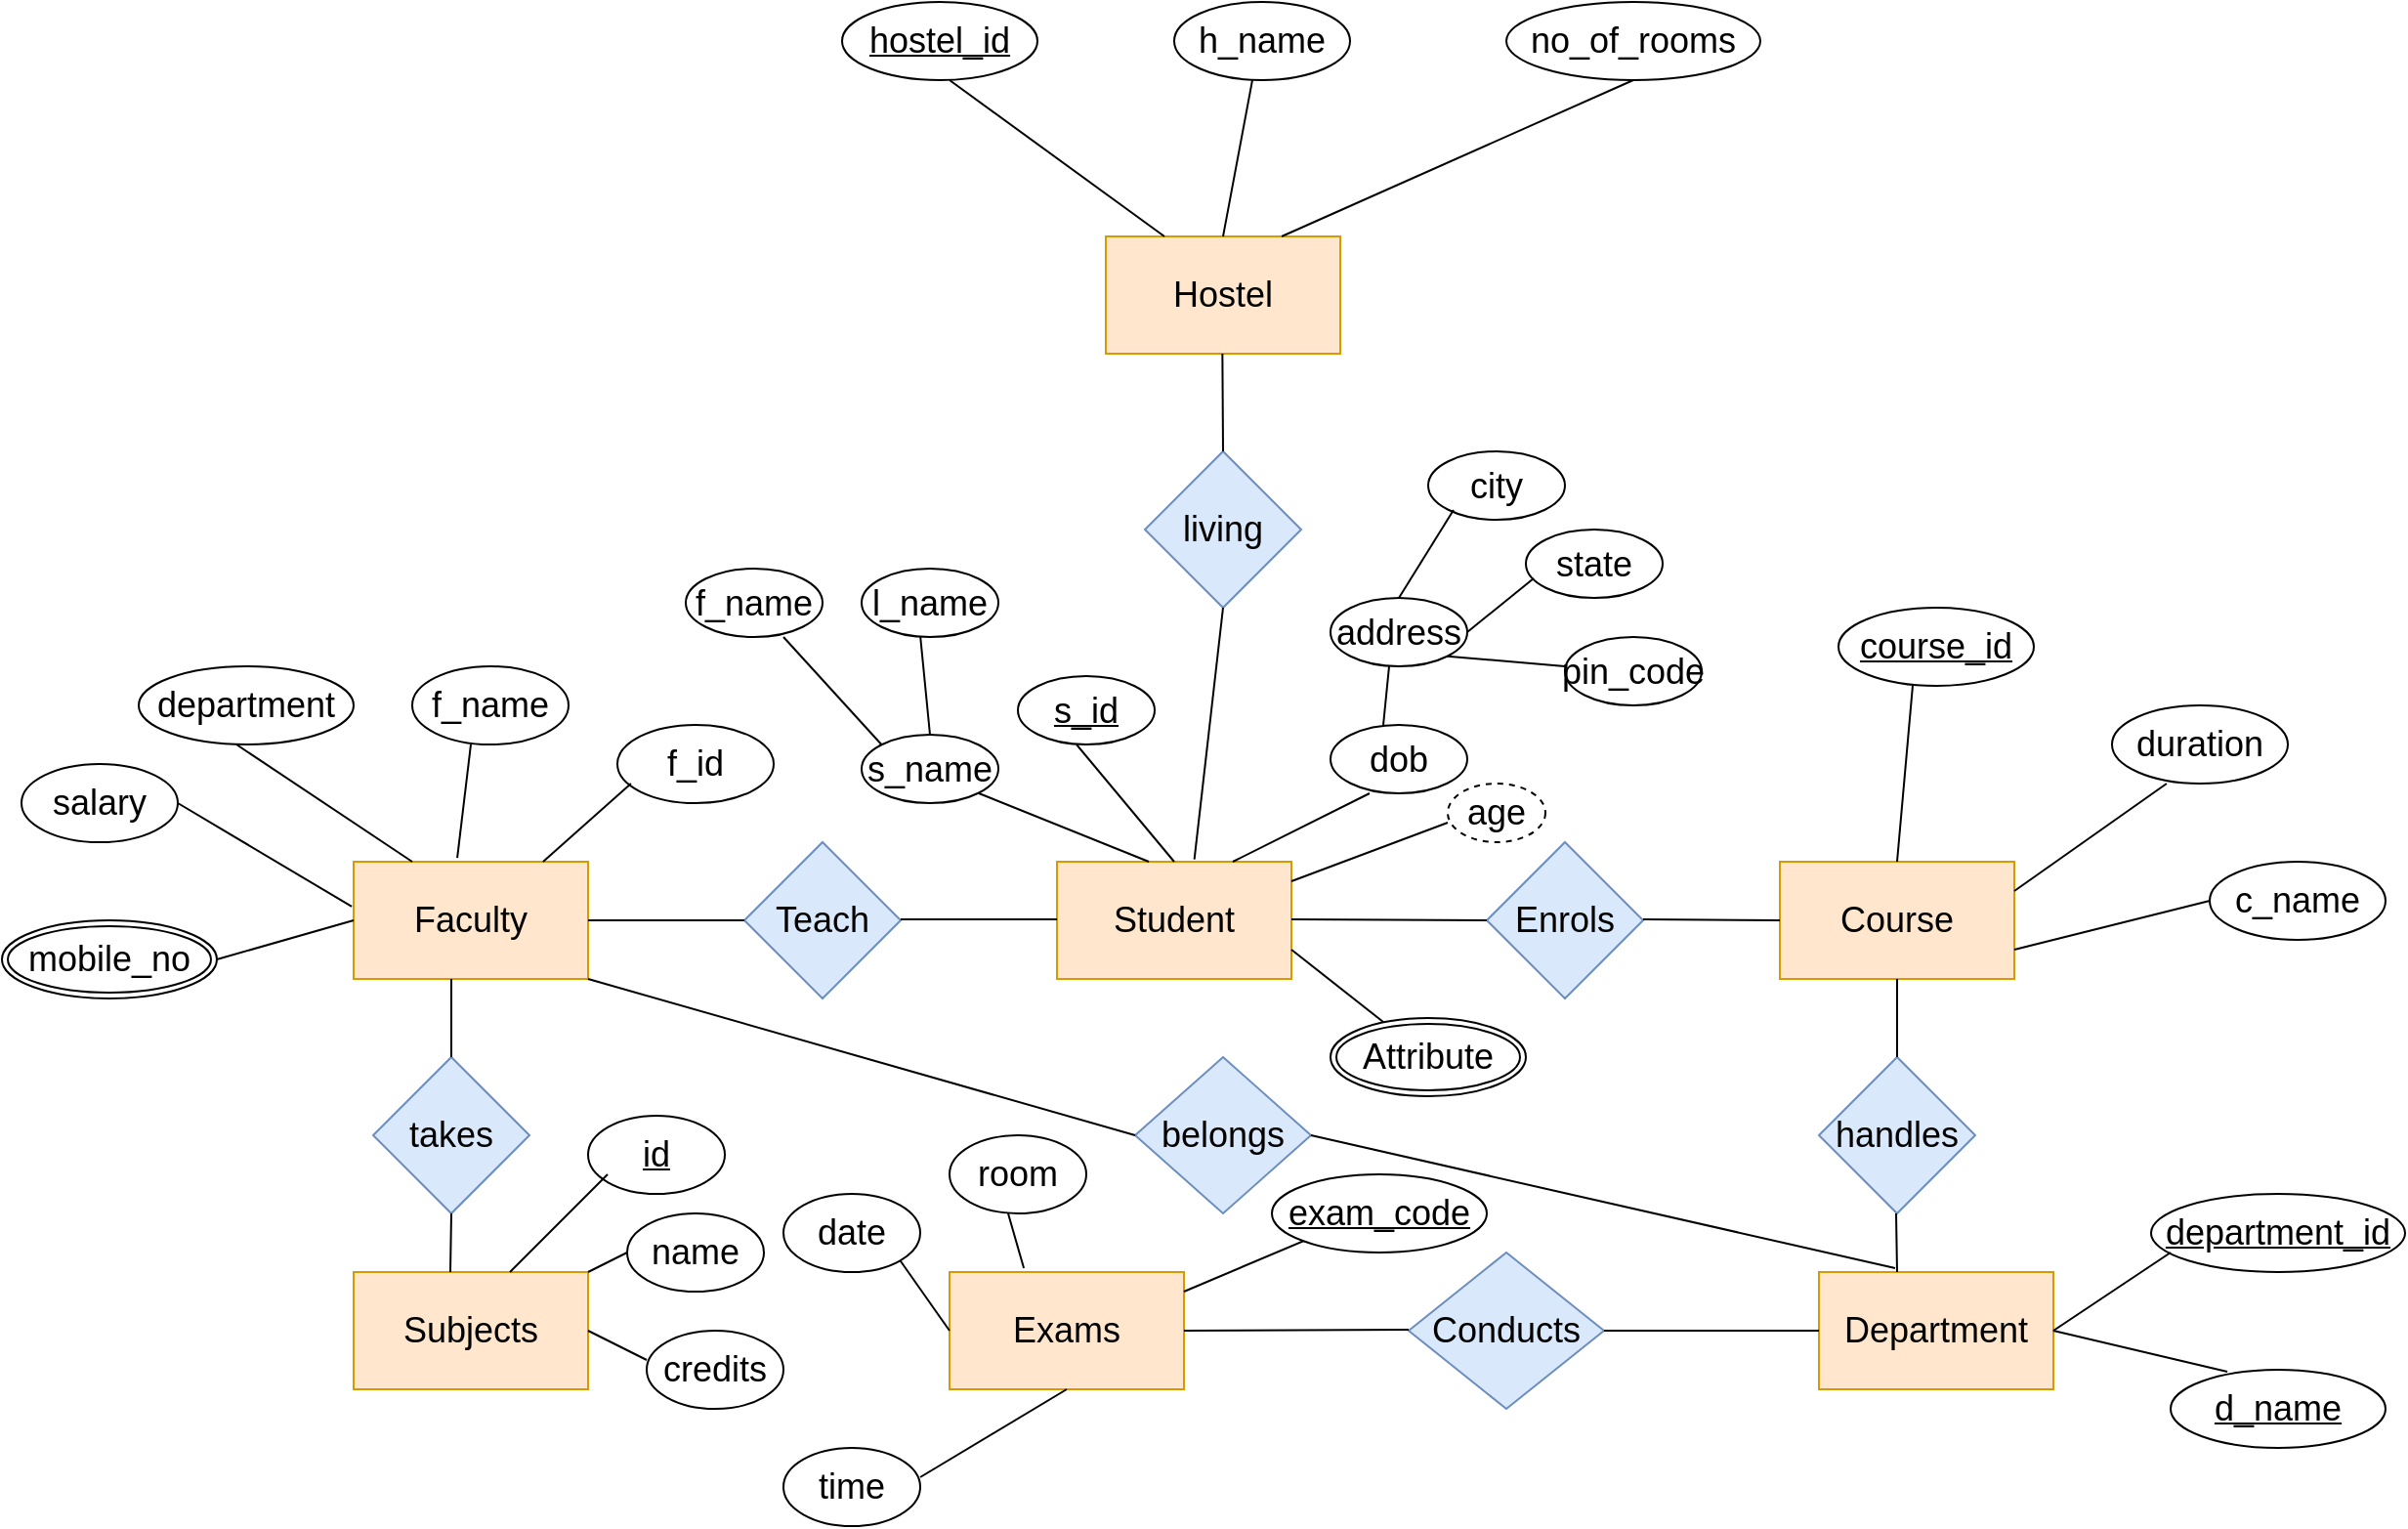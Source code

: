 <mxfile version="20.8.10" type="device"><diagram id="R2lEEEUBdFMjLlhIrx00" name="Page-1"><mxGraphModel dx="2084" dy="1894" grid="1" gridSize="10" guides="1" tooltips="1" connect="1" arrows="1" fold="1" page="1" pageScale="1" pageWidth="850" pageHeight="1100" math="0" shadow="0" extFonts="Permanent Marker^https://fonts.googleapis.com/css?family=Permanent+Marker"><root><mxCell id="0"/><mxCell id="1" parent="0"/><mxCell id="d0yYXwBunOJcpMbb-s7d-1" value="&lt;font style=&quot;font-size: 18px;&quot;&gt;Student&lt;/font&gt;" style="rounded=0;whiteSpace=wrap;html=1;fillColor=#ffe6cc;strokeColor=#d79b00;" vertex="1" parent="1"><mxGeometry x="360" y="260" width="120" height="60" as="geometry"/></mxCell><mxCell id="d0yYXwBunOJcpMbb-s7d-2" value="Faculty" style="rounded=0;whiteSpace=wrap;html=1;fontSize=18;fillColor=#ffe6cc;strokeColor=#d79b00;" vertex="1" parent="1"><mxGeometry y="260" width="120" height="60" as="geometry"/></mxCell><mxCell id="d0yYXwBunOJcpMbb-s7d-3" value="Course" style="rounded=0;whiteSpace=wrap;html=1;fontSize=18;fillColor=#ffe6cc;strokeColor=#d79b00;" vertex="1" parent="1"><mxGeometry x="730" y="260" width="120" height="60" as="geometry"/></mxCell><mxCell id="d0yYXwBunOJcpMbb-s7d-4" value="Teach" style="rhombus;whiteSpace=wrap;html=1;fontSize=18;fillColor=#dae8fc;strokeColor=#6c8ebf;" vertex="1" parent="1"><mxGeometry x="200" y="250" width="80" height="80" as="geometry"/></mxCell><mxCell id="d0yYXwBunOJcpMbb-s7d-5" value="Enrols" style="rhombus;whiteSpace=wrap;html=1;fontSize=18;fillColor=#dae8fc;strokeColor=#6c8ebf;" vertex="1" parent="1"><mxGeometry x="580" y="250" width="80" height="80" as="geometry"/></mxCell><mxCell id="d0yYXwBunOJcpMbb-s7d-6" value="Subjects" style="rounded=0;whiteSpace=wrap;html=1;fontSize=18;fillColor=#ffe6cc;strokeColor=#d79b00;" vertex="1" parent="1"><mxGeometry y="470" width="120" height="60" as="geometry"/></mxCell><mxCell id="d0yYXwBunOJcpMbb-s7d-7" value="takes" style="rhombus;whiteSpace=wrap;html=1;fontSize=18;fillColor=#dae8fc;strokeColor=#6c8ebf;" vertex="1" parent="1"><mxGeometry x="10" y="360" width="80" height="80" as="geometry"/></mxCell><mxCell id="d0yYXwBunOJcpMbb-s7d-8" value="Exams" style="rounded=0;whiteSpace=wrap;html=1;fontSize=18;fillColor=#ffe6cc;strokeColor=#d79b00;" vertex="1" parent="1"><mxGeometry x="305" y="470" width="120" height="60" as="geometry"/></mxCell><mxCell id="d0yYXwBunOJcpMbb-s7d-9" value="Department" style="rounded=0;whiteSpace=wrap;html=1;fontSize=18;fillColor=#ffe6cc;strokeColor=#d79b00;" vertex="1" parent="1"><mxGeometry x="750" y="470" width="120" height="60" as="geometry"/></mxCell><mxCell id="d0yYXwBunOJcpMbb-s7d-10" value="handles" style="rhombus;whiteSpace=wrap;html=1;fontSize=18;fillColor=#dae8fc;strokeColor=#6c8ebf;" vertex="1" parent="1"><mxGeometry x="750" y="360" width="80" height="80" as="geometry"/></mxCell><mxCell id="d0yYXwBunOJcpMbb-s7d-11" value="Conducts" style="rhombus;whiteSpace=wrap;html=1;fontSize=18;fillColor=#dae8fc;strokeColor=#6c8ebf;" vertex="1" parent="1"><mxGeometry x="540" y="460" width="100" height="80" as="geometry"/></mxCell><mxCell id="d0yYXwBunOJcpMbb-s7d-12" value="belongs" style="rhombus;whiteSpace=wrap;html=1;fontSize=18;fillColor=#dae8fc;strokeColor=#6c8ebf;" vertex="1" parent="1"><mxGeometry x="400" y="360" width="90" height="80" as="geometry"/></mxCell><mxCell id="d0yYXwBunOJcpMbb-s7d-14" value="" style="endArrow=none;html=1;rounded=0;fontSize=18;exitX=0.5;exitY=0;exitDx=0;exitDy=0;" edge="1" parent="1" source="d0yYXwBunOJcpMbb-s7d-7"><mxGeometry width="50" height="50" relative="1" as="geometry"><mxPoint x="20" y="370" as="sourcePoint"/><mxPoint x="50" y="320" as="targetPoint"/></mxGeometry></mxCell><mxCell id="d0yYXwBunOJcpMbb-s7d-15" value="" style="endArrow=none;html=1;rounded=0;fontSize=18;exitX=0.5;exitY=0;exitDx=0;exitDy=0;" edge="1" parent="1"><mxGeometry width="50" height="50" relative="1" as="geometry"><mxPoint x="49.5" y="470" as="sourcePoint"/><mxPoint x="50" y="440" as="targetPoint"/></mxGeometry></mxCell><mxCell id="d0yYXwBunOJcpMbb-s7d-16" value="" style="endArrow=none;html=1;rounded=0;fontSize=18;" edge="1" parent="1" target="d0yYXwBunOJcpMbb-s7d-4"><mxGeometry width="50" height="50" relative="1" as="geometry"><mxPoint x="120" y="290" as="sourcePoint"/><mxPoint x="170" y="240" as="targetPoint"/></mxGeometry></mxCell><mxCell id="d0yYXwBunOJcpMbb-s7d-17" value="" style="endArrow=none;html=1;rounded=0;fontSize=18;" edge="1" parent="1"><mxGeometry width="50" height="50" relative="1" as="geometry"><mxPoint x="280" y="289.5" as="sourcePoint"/><mxPoint x="360" y="289.5" as="targetPoint"/></mxGeometry></mxCell><mxCell id="d0yYXwBunOJcpMbb-s7d-18" value="" style="endArrow=none;html=1;rounded=0;fontSize=18;entryX=0;entryY=0.5;entryDx=0;entryDy=0;" edge="1" parent="1" target="d0yYXwBunOJcpMbb-s7d-5"><mxGeometry width="50" height="50" relative="1" as="geometry"><mxPoint x="480" y="289.5" as="sourcePoint"/><mxPoint x="560" y="289.5" as="targetPoint"/></mxGeometry></mxCell><mxCell id="d0yYXwBunOJcpMbb-s7d-19" value="" style="endArrow=none;html=1;rounded=0;fontSize=18;" edge="1" parent="1"><mxGeometry width="50" height="50" relative="1" as="geometry"><mxPoint x="660" y="289.5" as="sourcePoint"/><mxPoint x="730" y="290" as="targetPoint"/></mxGeometry></mxCell><mxCell id="d0yYXwBunOJcpMbb-s7d-20" value="" style="endArrow=none;html=1;rounded=0;fontSize=18;entryX=0.5;entryY=0;entryDx=0;entryDy=0;exitX=0.5;exitY=1;exitDx=0;exitDy=0;" edge="1" parent="1" source="d0yYXwBunOJcpMbb-s7d-3" target="d0yYXwBunOJcpMbb-s7d-10"><mxGeometry width="50" height="50" relative="1" as="geometry"><mxPoint x="770" y="340" as="sourcePoint"/><mxPoint x="870" y="340.5" as="targetPoint"/></mxGeometry></mxCell><mxCell id="d0yYXwBunOJcpMbb-s7d-21" value="" style="endArrow=none;html=1;rounded=0;fontSize=18;exitX=0.5;exitY=1;exitDx=0;exitDy=0;" edge="1" parent="1"><mxGeometry width="50" height="50" relative="1" as="geometry"><mxPoint x="789.5" y="440" as="sourcePoint"/><mxPoint x="790" y="470" as="targetPoint"/></mxGeometry></mxCell><mxCell id="d0yYXwBunOJcpMbb-s7d-22" value="" style="endArrow=none;html=1;rounded=0;fontSize=18;entryX=0;entryY=0.5;entryDx=0;entryDy=0;" edge="1" parent="1" target="d0yYXwBunOJcpMbb-s7d-9"><mxGeometry width="50" height="50" relative="1" as="geometry"><mxPoint x="640" y="500" as="sourcePoint"/><mxPoint x="690" y="450" as="targetPoint"/></mxGeometry></mxCell><mxCell id="d0yYXwBunOJcpMbb-s7d-23" value="" style="endArrow=none;html=1;rounded=0;fontSize=18;entryX=0;entryY=0.5;entryDx=0;entryDy=0;exitX=1;exitY=0.5;exitDx=0;exitDy=0;" edge="1" parent="1" source="d0yYXwBunOJcpMbb-s7d-8"><mxGeometry width="50" height="50" relative="1" as="geometry"><mxPoint x="430" y="500" as="sourcePoint"/><mxPoint x="540" y="499.5" as="targetPoint"/></mxGeometry></mxCell><mxCell id="d0yYXwBunOJcpMbb-s7d-24" value="" style="endArrow=none;html=1;rounded=0;fontSize=18;entryX=0;entryY=0.5;entryDx=0;entryDy=0;" edge="1" parent="1" target="d0yYXwBunOJcpMbb-s7d-12"><mxGeometry width="50" height="50" relative="1" as="geometry"><mxPoint x="120" y="320" as="sourcePoint"/><mxPoint x="170" y="270" as="targetPoint"/></mxGeometry></mxCell><mxCell id="d0yYXwBunOJcpMbb-s7d-25" value="" style="endArrow=none;html=1;rounded=0;fontSize=18;entryX=0.325;entryY=-0.033;entryDx=0;entryDy=0;entryPerimeter=0;" edge="1" parent="1" target="d0yYXwBunOJcpMbb-s7d-9"><mxGeometry width="50" height="50" relative="1" as="geometry"><mxPoint x="490" y="400" as="sourcePoint"/><mxPoint x="770" y="480" as="targetPoint"/></mxGeometry></mxCell><mxCell id="d0yYXwBunOJcpMbb-s7d-26" value="&lt;u&gt;id&lt;/u&gt;" style="ellipse;whiteSpace=wrap;html=1;fontSize=18;" vertex="1" parent="1"><mxGeometry x="120" y="390" width="70" height="40" as="geometry"/></mxCell><mxCell id="d0yYXwBunOJcpMbb-s7d-27" value="credits" style="ellipse;whiteSpace=wrap;html=1;fontSize=18;" vertex="1" parent="1"><mxGeometry x="150" y="500" width="70" height="40" as="geometry"/></mxCell><mxCell id="d0yYXwBunOJcpMbb-s7d-28" value="name" style="ellipse;whiteSpace=wrap;html=1;fontSize=18;" vertex="1" parent="1"><mxGeometry x="140" y="440" width="70" height="40" as="geometry"/></mxCell><mxCell id="d0yYXwBunOJcpMbb-s7d-29" value="" style="endArrow=none;html=1;rounded=0;fontSize=18;" edge="1" parent="1"><mxGeometry width="50" height="50" relative="1" as="geometry"><mxPoint x="80" y="470" as="sourcePoint"/><mxPoint x="130" y="420" as="targetPoint"/></mxGeometry></mxCell><mxCell id="d0yYXwBunOJcpMbb-s7d-30" value="" style="endArrow=none;html=1;rounded=0;fontSize=18;exitX=1;exitY=0;exitDx=0;exitDy=0;" edge="1" parent="1" source="d0yYXwBunOJcpMbb-s7d-6"><mxGeometry width="50" height="50" relative="1" as="geometry"><mxPoint x="90" y="510" as="sourcePoint"/><mxPoint x="140" y="460" as="targetPoint"/></mxGeometry></mxCell><mxCell id="d0yYXwBunOJcpMbb-s7d-31" value="" style="endArrow=none;html=1;rounded=0;fontSize=18;exitX=1;exitY=0.5;exitDx=0;exitDy=0;" edge="1" parent="1" source="d0yYXwBunOJcpMbb-s7d-6"><mxGeometry width="50" height="50" relative="1" as="geometry"><mxPoint x="130" y="525" as="sourcePoint"/><mxPoint x="150" y="515" as="targetPoint"/></mxGeometry></mxCell><mxCell id="d0yYXwBunOJcpMbb-s7d-32" value="&lt;u&gt;exam_code&lt;/u&gt;" style="ellipse;whiteSpace=wrap;html=1;fontSize=18;" vertex="1" parent="1"><mxGeometry x="470" y="420" width="110" height="40" as="geometry"/></mxCell><mxCell id="d0yYXwBunOJcpMbb-s7d-33" value="room" style="ellipse;whiteSpace=wrap;html=1;fontSize=18;" vertex="1" parent="1"><mxGeometry x="305" y="400" width="70" height="40" as="geometry"/></mxCell><mxCell id="d0yYXwBunOJcpMbb-s7d-34" value="date" style="ellipse;whiteSpace=wrap;html=1;fontSize=18;" vertex="1" parent="1"><mxGeometry x="220" y="430" width="70" height="40" as="geometry"/></mxCell><mxCell id="d0yYXwBunOJcpMbb-s7d-35" value="time" style="ellipse;whiteSpace=wrap;html=1;fontSize=18;" vertex="1" parent="1"><mxGeometry x="220" y="560" width="70" height="40" as="geometry"/></mxCell><mxCell id="d0yYXwBunOJcpMbb-s7d-36" value="" style="endArrow=none;html=1;rounded=0;fontSize=18;entryX=0.5;entryY=1;entryDx=0;entryDy=0;" edge="1" parent="1" target="d0yYXwBunOJcpMbb-s7d-8"><mxGeometry width="50" height="50" relative="1" as="geometry"><mxPoint x="290" y="575" as="sourcePoint"/><mxPoint x="340" y="525" as="targetPoint"/></mxGeometry></mxCell><mxCell id="d0yYXwBunOJcpMbb-s7d-37" value="" style="endArrow=none;html=1;rounded=0;fontSize=18;entryX=0.5;entryY=1;entryDx=0;entryDy=0;exitX=0.317;exitY=-0.033;exitDx=0;exitDy=0;exitPerimeter=0;" edge="1" parent="1" source="d0yYXwBunOJcpMbb-s7d-8"><mxGeometry width="50" height="50" relative="1" as="geometry"><mxPoint x="260" y="485" as="sourcePoint"/><mxPoint x="335" y="440" as="targetPoint"/></mxGeometry></mxCell><mxCell id="d0yYXwBunOJcpMbb-s7d-38" value="" style="endArrow=none;html=1;rounded=0;fontSize=18;entryX=1;entryY=1;entryDx=0;entryDy=0;exitX=0;exitY=0.5;exitDx=0;exitDy=0;" edge="1" parent="1" source="d0yYXwBunOJcpMbb-s7d-8" target="d0yYXwBunOJcpMbb-s7d-34"><mxGeometry width="50" height="50" relative="1" as="geometry"><mxPoint x="298.04" y="488.02" as="sourcePoint"/><mxPoint x="290" y="460" as="targetPoint"/></mxGeometry></mxCell><mxCell id="d0yYXwBunOJcpMbb-s7d-39" value="" style="endArrow=none;html=1;rounded=0;fontSize=18;entryX=1;entryY=1;entryDx=0;entryDy=0;exitX=0;exitY=1;exitDx=0;exitDy=0;" edge="1" parent="1" source="d0yYXwBunOJcpMbb-s7d-32"><mxGeometry width="50" height="50" relative="1" as="geometry"><mxPoint x="450.25" y="515.86" as="sourcePoint"/><mxPoint x="424.999" y="480.002" as="targetPoint"/></mxGeometry></mxCell><mxCell id="d0yYXwBunOJcpMbb-s7d-40" value="&lt;u&gt;department_id&lt;/u&gt;" style="ellipse;whiteSpace=wrap;html=1;fontSize=18;" vertex="1" parent="1"><mxGeometry x="920" y="430" width="130" height="40" as="geometry"/></mxCell><mxCell id="d0yYXwBunOJcpMbb-s7d-41" value="&lt;u&gt;d_name&lt;/u&gt;" style="ellipse;whiteSpace=wrap;html=1;fontSize=18;" vertex="1" parent="1"><mxGeometry x="930" y="520" width="110" height="40" as="geometry"/></mxCell><mxCell id="d0yYXwBunOJcpMbb-s7d-42" value="" style="endArrow=none;html=1;rounded=0;fontSize=18;exitX=1;exitY=0.5;exitDx=0;exitDy=0;" edge="1" parent="1" source="d0yYXwBunOJcpMbb-s7d-9"><mxGeometry width="50" height="50" relative="1" as="geometry"><mxPoint x="880" y="510" as="sourcePoint"/><mxPoint x="930" y="460" as="targetPoint"/></mxGeometry></mxCell><mxCell id="d0yYXwBunOJcpMbb-s7d-43" value="" style="endArrow=none;html=1;rounded=0;fontSize=18;exitX=1;exitY=0.5;exitDx=0;exitDy=0;entryX=0.264;entryY=0.025;entryDx=0;entryDy=0;entryPerimeter=0;" edge="1" parent="1" source="d0yYXwBunOJcpMbb-s7d-9" target="d0yYXwBunOJcpMbb-s7d-41"><mxGeometry width="50" height="50" relative="1" as="geometry"><mxPoint x="880" y="510" as="sourcePoint"/><mxPoint x="940" y="470" as="targetPoint"/></mxGeometry></mxCell><mxCell id="d0yYXwBunOJcpMbb-s7d-44" value="f_id" style="ellipse;whiteSpace=wrap;html=1;fontSize=18;" vertex="1" parent="1"><mxGeometry x="135" y="190" width="80" height="40" as="geometry"/></mxCell><mxCell id="d0yYXwBunOJcpMbb-s7d-46" value="f_name" style="ellipse;whiteSpace=wrap;html=1;fontSize=18;" vertex="1" parent="1"><mxGeometry x="30" y="160" width="80" height="40" as="geometry"/></mxCell><mxCell id="d0yYXwBunOJcpMbb-s7d-47" value="department" style="ellipse;whiteSpace=wrap;html=1;fontSize=18;" vertex="1" parent="1"><mxGeometry x="-110" y="160" width="110" height="40" as="geometry"/></mxCell><mxCell id="d0yYXwBunOJcpMbb-s7d-48" value="salary" style="ellipse;whiteSpace=wrap;html=1;fontSize=18;" vertex="1" parent="1"><mxGeometry x="-170" y="210" width="80" height="40" as="geometry"/></mxCell><mxCell id="d0yYXwBunOJcpMbb-s7d-49" value="mobile_no" style="ellipse;shape=doubleEllipse;margin=3;whiteSpace=wrap;html=1;align=center;fontSize=18;" vertex="1" parent="1"><mxGeometry x="-180" y="290" width="110" height="40" as="geometry"/></mxCell><mxCell id="d0yYXwBunOJcpMbb-s7d-50" value="" style="endArrow=none;html=1;rounded=0;fontSize=18;entryX=0;entryY=0.5;entryDx=0;entryDy=0;" edge="1" parent="1" target="d0yYXwBunOJcpMbb-s7d-2"><mxGeometry width="50" height="50" relative="1" as="geometry"><mxPoint x="-70" y="310" as="sourcePoint"/><mxPoint x="-20" y="260" as="targetPoint"/></mxGeometry></mxCell><mxCell id="d0yYXwBunOJcpMbb-s7d-51" value="" style="endArrow=none;html=1;rounded=0;fontSize=18;entryX=-0.008;entryY=0.383;entryDx=0;entryDy=0;entryPerimeter=0;" edge="1" parent="1" target="d0yYXwBunOJcpMbb-s7d-2"><mxGeometry width="50" height="50" relative="1" as="geometry"><mxPoint x="-90" y="230" as="sourcePoint"/><mxPoint x="-20" y="210" as="targetPoint"/></mxGeometry></mxCell><mxCell id="d0yYXwBunOJcpMbb-s7d-52" value="" style="endArrow=none;html=1;rounded=0;fontSize=18;entryX=0.25;entryY=0;entryDx=0;entryDy=0;" edge="1" parent="1" target="d0yYXwBunOJcpMbb-s7d-2"><mxGeometry width="50" height="50" relative="1" as="geometry"><mxPoint x="-60" y="200" as="sourcePoint"/><mxPoint x="29.04" y="252.98" as="targetPoint"/></mxGeometry></mxCell><mxCell id="d0yYXwBunOJcpMbb-s7d-53" value="" style="endArrow=none;html=1;rounded=0;fontSize=18;entryX=0.442;entryY=-0.033;entryDx=0;entryDy=0;entryPerimeter=0;" edge="1" parent="1" target="d0yYXwBunOJcpMbb-s7d-2"><mxGeometry width="50" height="50" relative="1" as="geometry"><mxPoint x="60" y="200" as="sourcePoint"/><mxPoint x="150" y="260" as="targetPoint"/></mxGeometry></mxCell><mxCell id="d0yYXwBunOJcpMbb-s7d-54" value="" style="endArrow=none;html=1;rounded=0;fontSize=18;entryX=0.808;entryY=0;entryDx=0;entryDy=0;entryPerimeter=0;" edge="1" parent="1" target="d0yYXwBunOJcpMbb-s7d-2"><mxGeometry width="50" height="50" relative="1" as="geometry"><mxPoint x="141.96" y="220" as="sourcePoint"/><mxPoint x="135.0" y="278.02" as="targetPoint"/></mxGeometry></mxCell><mxCell id="d0yYXwBunOJcpMbb-s7d-55" value="Attribute" style="ellipse;shape=doubleEllipse;margin=3;whiteSpace=wrap;html=1;align=center;fontSize=18;" vertex="1" parent="1"><mxGeometry x="500" y="340" width="100" height="40" as="geometry"/></mxCell><mxCell id="d0yYXwBunOJcpMbb-s7d-56" value="age" style="ellipse;whiteSpace=wrap;html=1;align=center;dashed=1;fontSize=18;" vertex="1" parent="1"><mxGeometry x="560" y="220" width="50" height="30" as="geometry"/></mxCell><mxCell id="d0yYXwBunOJcpMbb-s7d-58" value="dob" style="ellipse;whiteSpace=wrap;html=1;align=center;fontSize=18;" vertex="1" parent="1"><mxGeometry x="500" y="190" width="70" height="35" as="geometry"/></mxCell><mxCell id="d0yYXwBunOJcpMbb-s7d-59" value="&lt;u&gt;s_id&lt;/u&gt;" style="ellipse;whiteSpace=wrap;html=1;align=center;fontSize=18;" vertex="1" parent="1"><mxGeometry x="340" y="165" width="70" height="35" as="geometry"/></mxCell><mxCell id="d0yYXwBunOJcpMbb-s7d-60" value="s_name" style="ellipse;whiteSpace=wrap;html=1;align=center;fontSize=18;" vertex="1" parent="1"><mxGeometry x="260" y="195" width="70" height="35" as="geometry"/></mxCell><mxCell id="d0yYXwBunOJcpMbb-s7d-61" value="address" style="ellipse;whiteSpace=wrap;html=1;align=center;fontSize=18;" vertex="1" parent="1"><mxGeometry x="500" y="125" width="70" height="35" as="geometry"/></mxCell><mxCell id="d0yYXwBunOJcpMbb-s7d-62" value="l_name" style="ellipse;whiteSpace=wrap;html=1;align=center;fontSize=18;" vertex="1" parent="1"><mxGeometry x="260" y="110" width="70" height="35" as="geometry"/></mxCell><mxCell id="d0yYXwBunOJcpMbb-s7d-63" value="f_name" style="ellipse;whiteSpace=wrap;html=1;align=center;fontSize=18;" vertex="1" parent="1"><mxGeometry x="170" y="110" width="70" height="35" as="geometry"/></mxCell><mxCell id="d0yYXwBunOJcpMbb-s7d-64" value="city" style="ellipse;whiteSpace=wrap;html=1;align=center;fontSize=18;" vertex="1" parent="1"><mxGeometry x="550" y="50" width="70" height="35" as="geometry"/></mxCell><mxCell id="d0yYXwBunOJcpMbb-s7d-65" value="state" style="ellipse;whiteSpace=wrap;html=1;align=center;fontSize=18;" vertex="1" parent="1"><mxGeometry x="600" y="90" width="70" height="35" as="geometry"/></mxCell><mxCell id="d0yYXwBunOJcpMbb-s7d-66" value="pin_code" style="ellipse;whiteSpace=wrap;html=1;align=center;fontSize=18;" vertex="1" parent="1"><mxGeometry x="620" y="145" width="70" height="35" as="geometry"/></mxCell><mxCell id="d0yYXwBunOJcpMbb-s7d-67" value="" style="endArrow=none;html=1;rounded=0;fontSize=18;entryX=0.392;entryY=0;entryDx=0;entryDy=0;entryPerimeter=0;" edge="1" parent="1" target="d0yYXwBunOJcpMbb-s7d-1"><mxGeometry relative="1" as="geometry"><mxPoint x="320" y="225" as="sourcePoint"/><mxPoint x="480" y="225" as="targetPoint"/></mxGeometry></mxCell><mxCell id="d0yYXwBunOJcpMbb-s7d-68" value="" style="endArrow=none;html=1;rounded=0;fontSize=18;entryX=0.5;entryY=0;entryDx=0;entryDy=0;" edge="1" parent="1" target="d0yYXwBunOJcpMbb-s7d-1"><mxGeometry relative="1" as="geometry"><mxPoint x="370" y="200" as="sourcePoint"/><mxPoint x="457.04" y="235" as="targetPoint"/></mxGeometry></mxCell><mxCell id="d0yYXwBunOJcpMbb-s7d-69" value="" style="endArrow=none;html=1;rounded=0;fontSize=18;entryX=0.75;entryY=0;entryDx=0;entryDy=0;" edge="1" parent="1" target="d0yYXwBunOJcpMbb-s7d-1"><mxGeometry relative="1" as="geometry"><mxPoint x="520" y="225" as="sourcePoint"/><mxPoint x="570" y="285" as="targetPoint"/></mxGeometry></mxCell><mxCell id="d0yYXwBunOJcpMbb-s7d-70" value="" style="endArrow=none;html=1;rounded=0;fontSize=18;entryX=1;entryY=0.167;entryDx=0;entryDy=0;entryPerimeter=0;" edge="1" parent="1" target="d0yYXwBunOJcpMbb-s7d-1"><mxGeometry relative="1" as="geometry"><mxPoint x="560" y="240" as="sourcePoint"/><mxPoint x="490" y="275" as="targetPoint"/></mxGeometry></mxCell><mxCell id="d0yYXwBunOJcpMbb-s7d-71" value="" style="endArrow=none;html=1;rounded=0;fontSize=18;entryX=1;entryY=0.167;entryDx=0;entryDy=0;entryPerimeter=0;exitX=0.27;exitY=0.05;exitDx=0;exitDy=0;exitPerimeter=0;" edge="1" parent="1" source="d0yYXwBunOJcpMbb-s7d-55"><mxGeometry relative="1" as="geometry"><mxPoint x="560" y="274.99" as="sourcePoint"/><mxPoint x="480" y="305.01" as="targetPoint"/></mxGeometry></mxCell><mxCell id="d0yYXwBunOJcpMbb-s7d-72" value="" style="endArrow=none;html=1;rounded=0;fontSize=18;entryX=0;entryY=0;entryDx=0;entryDy=0;" edge="1" parent="1" target="d0yYXwBunOJcpMbb-s7d-60"><mxGeometry relative="1" as="geometry"><mxPoint x="220" y="145" as="sourcePoint"/><mxPoint x="270" y="205" as="targetPoint"/></mxGeometry></mxCell><mxCell id="d0yYXwBunOJcpMbb-s7d-73" value="" style="endArrow=none;html=1;rounded=0;fontSize=18;entryX=0.5;entryY=0;entryDx=0;entryDy=0;" edge="1" parent="1" target="d0yYXwBunOJcpMbb-s7d-60"><mxGeometry relative="1" as="geometry"><mxPoint x="290.1" y="145" as="sourcePoint"/><mxPoint x="339.995" y="200.306" as="targetPoint"/></mxGeometry></mxCell><mxCell id="d0yYXwBunOJcpMbb-s7d-74" value="" style="endArrow=none;html=1;rounded=0;fontSize=18;entryX=0.386;entryY=0;entryDx=0;entryDy=0;entryPerimeter=0;" edge="1" parent="1" target="d0yYXwBunOJcpMbb-s7d-58"><mxGeometry relative="1" as="geometry"><mxPoint x="530" y="160" as="sourcePoint"/><mxPoint x="460" y="195" as="targetPoint"/></mxGeometry></mxCell><mxCell id="d0yYXwBunOJcpMbb-s7d-75" value="" style="endArrow=none;html=1;rounded=0;fontSize=18;entryX=0.5;entryY=0;entryDx=0;entryDy=0;" edge="1" parent="1" target="d0yYXwBunOJcpMbb-s7d-61"><mxGeometry relative="1" as="geometry"><mxPoint x="562.98" y="80" as="sourcePoint"/><mxPoint x="560" y="110" as="targetPoint"/></mxGeometry></mxCell><mxCell id="d0yYXwBunOJcpMbb-s7d-76" value="" style="endArrow=none;html=1;rounded=0;fontSize=18;entryX=1;entryY=0.5;entryDx=0;entryDy=0;" edge="1" parent="1" target="d0yYXwBunOJcpMbb-s7d-61"><mxGeometry relative="1" as="geometry"><mxPoint x="603.99" y="115" as="sourcePoint"/><mxPoint x="576.01" y="160" as="targetPoint"/></mxGeometry></mxCell><mxCell id="d0yYXwBunOJcpMbb-s7d-78" value="" style="endArrow=none;html=1;rounded=0;fontSize=18;entryX=1;entryY=1;entryDx=0;entryDy=0;" edge="1" parent="1" target="d0yYXwBunOJcpMbb-s7d-61"><mxGeometry relative="1" as="geometry"><mxPoint x="620.0" y="160" as="sourcePoint"/><mxPoint x="586.01" y="187.5" as="targetPoint"/></mxGeometry></mxCell><mxCell id="d0yYXwBunOJcpMbb-s7d-79" value="&lt;span style=&quot;font-size: 18px;&quot;&gt;Hostel&lt;/span&gt;" style="rounded=0;whiteSpace=wrap;html=1;fillColor=#ffe6cc;strokeColor=#d79b00;" vertex="1" parent="1"><mxGeometry x="385" y="-60" width="120" height="60" as="geometry"/></mxCell><mxCell id="d0yYXwBunOJcpMbb-s7d-80" value="living" style="rhombus;whiteSpace=wrap;html=1;fontSize=18;fillColor=#dae8fc;strokeColor=#6c8ebf;" vertex="1" parent="1"><mxGeometry x="405" y="50" width="80" height="80" as="geometry"/></mxCell><mxCell id="d0yYXwBunOJcpMbb-s7d-81" value="" style="endArrow=none;html=1;rounded=0;fontSize=18;entryX=0.586;entryY=-0.019;entryDx=0;entryDy=0;entryPerimeter=0;exitX=0.5;exitY=1;exitDx=0;exitDy=0;" edge="1" parent="1" source="d0yYXwBunOJcpMbb-s7d-80" target="d0yYXwBunOJcpMbb-s7d-1"><mxGeometry relative="1" as="geometry"><mxPoint x="442.55" y="130" as="sourcePoint"/><mxPoint x="447.45" y="180" as="targetPoint"/></mxGeometry></mxCell><mxCell id="d0yYXwBunOJcpMbb-s7d-82" value="" style="endArrow=none;html=1;rounded=0;fontSize=18;entryX=0.5;entryY=0;entryDx=0;entryDy=0;exitX=0.5;exitY=1;exitDx=0;exitDy=0;" edge="1" parent="1" target="d0yYXwBunOJcpMbb-s7d-80"><mxGeometry relative="1" as="geometry"><mxPoint x="444.68" as="sourcePoint"/><mxPoint x="430.0" y="128.86" as="targetPoint"/></mxGeometry></mxCell><mxCell id="d0yYXwBunOJcpMbb-s7d-83" value="h_name" style="ellipse;whiteSpace=wrap;html=1;align=center;fontSize=18;" vertex="1" parent="1"><mxGeometry x="420" y="-180" width="90" height="40" as="geometry"/></mxCell><mxCell id="d0yYXwBunOJcpMbb-s7d-84" value="no_of_rooms" style="ellipse;whiteSpace=wrap;html=1;align=center;fontSize=18;" vertex="1" parent="1"><mxGeometry x="590" y="-180" width="130" height="40" as="geometry"/></mxCell><mxCell id="d0yYXwBunOJcpMbb-s7d-85" value="hostel_id" style="ellipse;whiteSpace=wrap;html=1;align=center;fontStyle=4;fontSize=18;" vertex="1" parent="1"><mxGeometry x="250" y="-180" width="100" height="40" as="geometry"/></mxCell><mxCell id="d0yYXwBunOJcpMbb-s7d-86" value="" style="endArrow=none;html=1;rounded=0;fontSize=18;entryX=0.25;entryY=0;entryDx=0;entryDy=0;exitX=0.5;exitY=1;exitDx=0;exitDy=0;" edge="1" parent="1" target="d0yYXwBunOJcpMbb-s7d-79"><mxGeometry relative="1" as="geometry"><mxPoint x="305.0" y="-140" as="sourcePoint"/><mxPoint x="305.32" y="-90" as="targetPoint"/></mxGeometry></mxCell><mxCell id="d0yYXwBunOJcpMbb-s7d-87" value="" style="endArrow=none;html=1;rounded=0;fontSize=18;entryX=0.5;entryY=0;entryDx=0;entryDy=0;exitX=0.5;exitY=1;exitDx=0;exitDy=0;" edge="1" parent="1" target="d0yYXwBunOJcpMbb-s7d-79"><mxGeometry relative="1" as="geometry"><mxPoint x="460" y="-140" as="sourcePoint"/><mxPoint x="570" y="-60" as="targetPoint"/></mxGeometry></mxCell><mxCell id="d0yYXwBunOJcpMbb-s7d-88" value="" style="endArrow=none;html=1;rounded=0;fontSize=18;entryX=0.75;entryY=0;entryDx=0;entryDy=0;exitX=0.5;exitY=1;exitDx=0;exitDy=0;" edge="1" parent="1" target="d0yYXwBunOJcpMbb-s7d-79"><mxGeometry relative="1" as="geometry"><mxPoint x="655" y="-140" as="sourcePoint"/><mxPoint x="640" y="-60" as="targetPoint"/></mxGeometry></mxCell><mxCell id="d0yYXwBunOJcpMbb-s7d-89" value="course_id" style="ellipse;whiteSpace=wrap;html=1;align=center;fontStyle=4;fontSize=18;" vertex="1" parent="1"><mxGeometry x="760" y="130" width="100" height="40" as="geometry"/></mxCell><mxCell id="d0yYXwBunOJcpMbb-s7d-90" value="duration" style="ellipse;whiteSpace=wrap;html=1;align=center;fontSize=18;" vertex="1" parent="1"><mxGeometry x="900" y="180" width="90" height="40" as="geometry"/></mxCell><mxCell id="d0yYXwBunOJcpMbb-s7d-91" value="c_name" style="ellipse;whiteSpace=wrap;html=1;align=center;fontSize=18;" vertex="1" parent="1"><mxGeometry x="950" y="260" width="90" height="40" as="geometry"/></mxCell><mxCell id="d0yYXwBunOJcpMbb-s7d-92" value="" style="endArrow=none;html=1;rounded=0;fontSize=18;entryX=0.5;entryY=0;entryDx=0;entryDy=0;" edge="1" parent="1" target="d0yYXwBunOJcpMbb-s7d-3"><mxGeometry relative="1" as="geometry"><mxPoint x="797.98" y="170" as="sourcePoint"/><mxPoint x="770" y="215" as="targetPoint"/></mxGeometry></mxCell><mxCell id="d0yYXwBunOJcpMbb-s7d-93" value="" style="endArrow=none;html=1;rounded=0;fontSize=18;entryX=1;entryY=0.25;entryDx=0;entryDy=0;" edge="1" parent="1" target="d0yYXwBunOJcpMbb-s7d-3"><mxGeometry relative="1" as="geometry"><mxPoint x="927.98" y="220" as="sourcePoint"/><mxPoint x="920" y="310" as="targetPoint"/></mxGeometry></mxCell><mxCell id="d0yYXwBunOJcpMbb-s7d-94" value="" style="endArrow=none;html=1;rounded=0;fontSize=18;entryX=1;entryY=0.75;entryDx=0;entryDy=0;exitX=0;exitY=0.5;exitDx=0;exitDy=0;" edge="1" parent="1" source="d0yYXwBunOJcpMbb-s7d-91" target="d0yYXwBunOJcpMbb-s7d-3"><mxGeometry relative="1" as="geometry"><mxPoint x="947.98" y="282.5" as="sourcePoint"/><mxPoint x="870.0" y="337.5" as="targetPoint"/></mxGeometry></mxCell></root></mxGraphModel></diagram></mxfile>